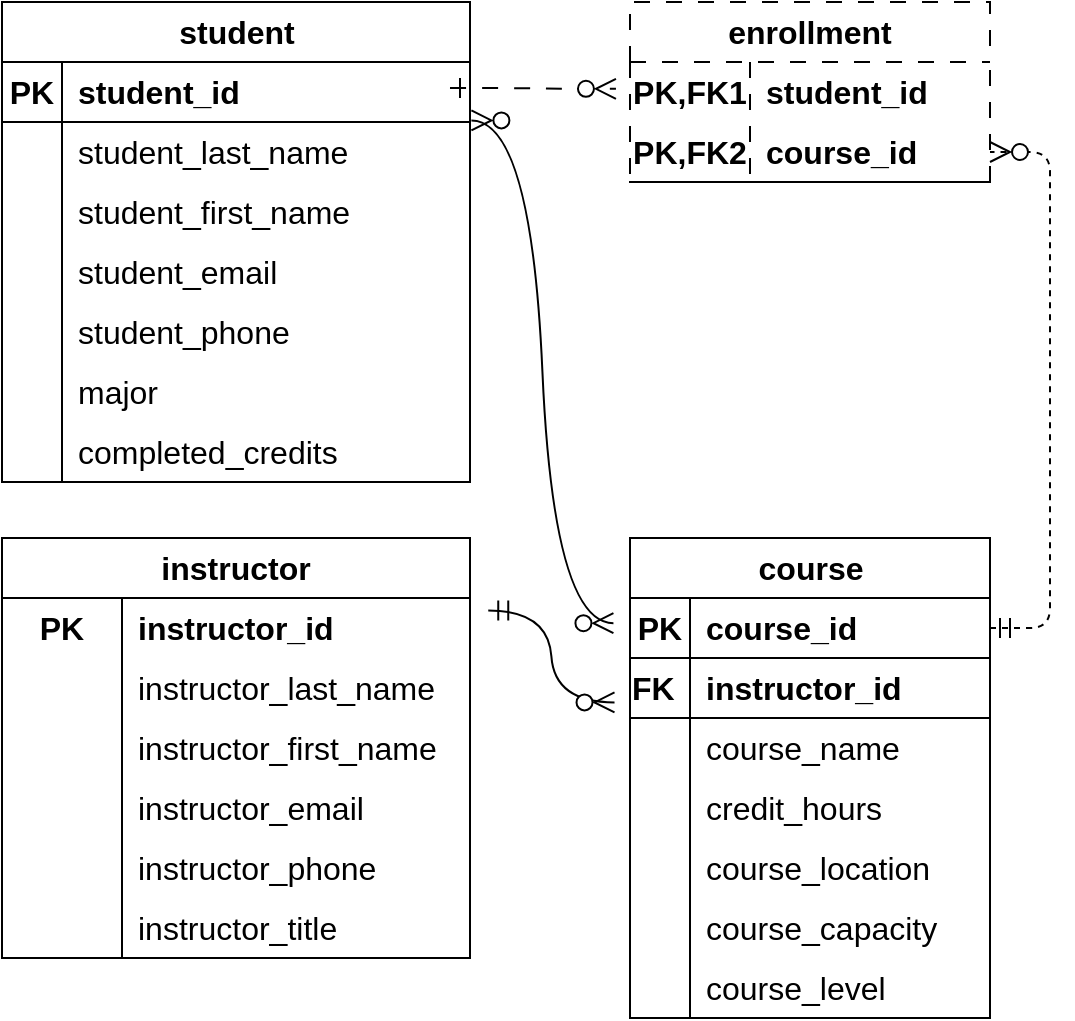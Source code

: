 <mxfile version="22.1.20" type="github">
  <diagram name="Page-1" id="IuyaPbbZg1hRmWxk9HV7">
    <mxGraphModel dx="1450" dy="957" grid="0" gridSize="10" guides="1" tooltips="1" connect="1" arrows="1" fold="1" page="0" pageScale="1" pageWidth="850" pageHeight="1100" math="0" shadow="0">
      <root>
        <mxCell id="0" />
        <mxCell id="1" parent="0" />
        <mxCell id="WVtNyfuVorKvN-VDxq7X-1" value="student" style="shape=table;startSize=30;container=1;collapsible=1;childLayout=tableLayout;fixedRows=1;rowLines=0;fontStyle=1;align=center;resizeLast=1;html=1;fontSize=16;" parent="1" vertex="1">
          <mxGeometry x="-381" y="-75" width="234" height="240" as="geometry" />
        </mxCell>
        <mxCell id="WVtNyfuVorKvN-VDxq7X-2" value="" style="shape=tableRow;horizontal=0;startSize=0;swimlaneHead=0;swimlaneBody=0;fillColor=none;collapsible=0;dropTarget=0;points=[[0,0.5],[1,0.5]];portConstraint=eastwest;top=0;left=0;right=0;bottom=1;fontSize=16;" parent="WVtNyfuVorKvN-VDxq7X-1" vertex="1">
          <mxGeometry y="30" width="234" height="30" as="geometry" />
        </mxCell>
        <mxCell id="WVtNyfuVorKvN-VDxq7X-3" value="PK" style="shape=partialRectangle;connectable=0;fillColor=none;top=0;left=0;bottom=0;right=0;fontStyle=1;overflow=hidden;whiteSpace=wrap;html=1;fontSize=16;" parent="WVtNyfuVorKvN-VDxq7X-2" vertex="1">
          <mxGeometry width="30" height="30" as="geometry">
            <mxRectangle width="30" height="30" as="alternateBounds" />
          </mxGeometry>
        </mxCell>
        <mxCell id="WVtNyfuVorKvN-VDxq7X-4" value="student_id" style="shape=partialRectangle;connectable=0;fillColor=none;top=0;left=0;bottom=0;right=0;align=left;spacingLeft=6;fontStyle=1;overflow=hidden;whiteSpace=wrap;html=1;fontSize=16;" parent="WVtNyfuVorKvN-VDxq7X-2" vertex="1">
          <mxGeometry x="30" width="204" height="30" as="geometry">
            <mxRectangle width="204" height="30" as="alternateBounds" />
          </mxGeometry>
        </mxCell>
        <mxCell id="WVtNyfuVorKvN-VDxq7X-5" value="" style="shape=tableRow;horizontal=0;startSize=0;swimlaneHead=0;swimlaneBody=0;fillColor=none;collapsible=0;dropTarget=0;points=[[0,0.5],[1,0.5]];portConstraint=eastwest;top=0;left=0;right=0;bottom=0;fontSize=16;" parent="WVtNyfuVorKvN-VDxq7X-1" vertex="1">
          <mxGeometry y="60" width="234" height="30" as="geometry" />
        </mxCell>
        <mxCell id="WVtNyfuVorKvN-VDxq7X-6" value="" style="shape=partialRectangle;connectable=0;fillColor=none;top=0;left=0;bottom=0;right=0;editable=1;overflow=hidden;whiteSpace=wrap;html=1;fontSize=16;" parent="WVtNyfuVorKvN-VDxq7X-5" vertex="1">
          <mxGeometry width="30" height="30" as="geometry">
            <mxRectangle width="30" height="30" as="alternateBounds" />
          </mxGeometry>
        </mxCell>
        <mxCell id="WVtNyfuVorKvN-VDxq7X-7" value="student_last_name" style="shape=partialRectangle;connectable=0;fillColor=none;top=0;left=0;bottom=0;right=0;align=left;spacingLeft=6;overflow=hidden;whiteSpace=wrap;html=1;fontSize=16;" parent="WVtNyfuVorKvN-VDxq7X-5" vertex="1">
          <mxGeometry x="30" width="204" height="30" as="geometry">
            <mxRectangle width="204" height="30" as="alternateBounds" />
          </mxGeometry>
        </mxCell>
        <mxCell id="WVtNyfuVorKvN-VDxq7X-8" value="" style="shape=tableRow;horizontal=0;startSize=0;swimlaneHead=0;swimlaneBody=0;fillColor=none;collapsible=0;dropTarget=0;points=[[0,0.5],[1,0.5]];portConstraint=eastwest;top=0;left=0;right=0;bottom=0;fontSize=16;" parent="WVtNyfuVorKvN-VDxq7X-1" vertex="1">
          <mxGeometry y="90" width="234" height="30" as="geometry" />
        </mxCell>
        <mxCell id="WVtNyfuVorKvN-VDxq7X-9" value="" style="shape=partialRectangle;connectable=0;fillColor=none;top=0;left=0;bottom=0;right=0;editable=1;overflow=hidden;whiteSpace=wrap;html=1;fontSize=16;" parent="WVtNyfuVorKvN-VDxq7X-8" vertex="1">
          <mxGeometry width="30" height="30" as="geometry">
            <mxRectangle width="30" height="30" as="alternateBounds" />
          </mxGeometry>
        </mxCell>
        <mxCell id="WVtNyfuVorKvN-VDxq7X-10" value="student_first_name" style="shape=partialRectangle;connectable=0;fillColor=none;top=0;left=0;bottom=0;right=0;align=left;spacingLeft=6;overflow=hidden;whiteSpace=wrap;html=1;fontSize=16;" parent="WVtNyfuVorKvN-VDxq7X-8" vertex="1">
          <mxGeometry x="30" width="204" height="30" as="geometry">
            <mxRectangle width="204" height="30" as="alternateBounds" />
          </mxGeometry>
        </mxCell>
        <mxCell id="WVtNyfuVorKvN-VDxq7X-11" value="" style="shape=tableRow;horizontal=0;startSize=0;swimlaneHead=0;swimlaneBody=0;fillColor=none;collapsible=0;dropTarget=0;points=[[0,0.5],[1,0.5]];portConstraint=eastwest;top=0;left=0;right=0;bottom=0;fontSize=16;" parent="WVtNyfuVorKvN-VDxq7X-1" vertex="1">
          <mxGeometry y="120" width="234" height="30" as="geometry" />
        </mxCell>
        <mxCell id="WVtNyfuVorKvN-VDxq7X-12" value="" style="shape=partialRectangle;connectable=0;fillColor=none;top=0;left=0;bottom=0;right=0;editable=1;overflow=hidden;whiteSpace=wrap;html=1;fontSize=16;" parent="WVtNyfuVorKvN-VDxq7X-11" vertex="1">
          <mxGeometry width="30" height="30" as="geometry">
            <mxRectangle width="30" height="30" as="alternateBounds" />
          </mxGeometry>
        </mxCell>
        <mxCell id="WVtNyfuVorKvN-VDxq7X-13" value="student_email" style="shape=partialRectangle;connectable=0;fillColor=none;top=0;left=0;bottom=0;right=0;align=left;spacingLeft=6;overflow=hidden;whiteSpace=wrap;html=1;fontSize=16;" parent="WVtNyfuVorKvN-VDxq7X-11" vertex="1">
          <mxGeometry x="30" width="204" height="30" as="geometry">
            <mxRectangle width="204" height="30" as="alternateBounds" />
          </mxGeometry>
        </mxCell>
        <mxCell id="WVtNyfuVorKvN-VDxq7X-67" style="shape=tableRow;horizontal=0;startSize=0;swimlaneHead=0;swimlaneBody=0;fillColor=none;collapsible=0;dropTarget=0;points=[[0,0.5],[1,0.5]];portConstraint=eastwest;top=0;left=0;right=0;bottom=0;fontSize=16;" parent="WVtNyfuVorKvN-VDxq7X-1" vertex="1">
          <mxGeometry y="150" width="234" height="30" as="geometry" />
        </mxCell>
        <mxCell id="WVtNyfuVorKvN-VDxq7X-68" style="shape=partialRectangle;connectable=0;fillColor=none;top=0;left=0;bottom=0;right=0;editable=1;overflow=hidden;whiteSpace=wrap;html=1;fontSize=16;" parent="WVtNyfuVorKvN-VDxq7X-67" vertex="1">
          <mxGeometry width="30" height="30" as="geometry">
            <mxRectangle width="30" height="30" as="alternateBounds" />
          </mxGeometry>
        </mxCell>
        <mxCell id="WVtNyfuVorKvN-VDxq7X-69" value="student_phone" style="shape=partialRectangle;connectable=0;fillColor=none;top=0;left=0;bottom=0;right=0;align=left;spacingLeft=6;overflow=hidden;whiteSpace=wrap;html=1;fontSize=16;" parent="WVtNyfuVorKvN-VDxq7X-67" vertex="1">
          <mxGeometry x="30" width="204" height="30" as="geometry">
            <mxRectangle width="204" height="30" as="alternateBounds" />
          </mxGeometry>
        </mxCell>
        <mxCell id="WVtNyfuVorKvN-VDxq7X-76" style="shape=tableRow;horizontal=0;startSize=0;swimlaneHead=0;swimlaneBody=0;fillColor=none;collapsible=0;dropTarget=0;points=[[0,0.5],[1,0.5]];portConstraint=eastwest;top=0;left=0;right=0;bottom=0;fontSize=16;" parent="WVtNyfuVorKvN-VDxq7X-1" vertex="1">
          <mxGeometry y="180" width="234" height="30" as="geometry" />
        </mxCell>
        <mxCell id="WVtNyfuVorKvN-VDxq7X-77" style="shape=partialRectangle;connectable=0;fillColor=none;top=0;left=0;bottom=0;right=0;editable=1;overflow=hidden;whiteSpace=wrap;html=1;fontSize=16;" parent="WVtNyfuVorKvN-VDxq7X-76" vertex="1">
          <mxGeometry width="30" height="30" as="geometry">
            <mxRectangle width="30" height="30" as="alternateBounds" />
          </mxGeometry>
        </mxCell>
        <mxCell id="WVtNyfuVorKvN-VDxq7X-78" value="major" style="shape=partialRectangle;connectable=0;fillColor=none;top=0;left=0;bottom=0;right=0;align=left;spacingLeft=6;overflow=hidden;whiteSpace=wrap;html=1;fontSize=16;" parent="WVtNyfuVorKvN-VDxq7X-76" vertex="1">
          <mxGeometry x="30" width="204" height="30" as="geometry">
            <mxRectangle width="204" height="30" as="alternateBounds" />
          </mxGeometry>
        </mxCell>
        <mxCell id="WVtNyfuVorKvN-VDxq7X-79" style="shape=tableRow;horizontal=0;startSize=0;swimlaneHead=0;swimlaneBody=0;fillColor=none;collapsible=0;dropTarget=0;points=[[0,0.5],[1,0.5]];portConstraint=eastwest;top=0;left=0;right=0;bottom=0;fontSize=16;" parent="WVtNyfuVorKvN-VDxq7X-1" vertex="1">
          <mxGeometry y="210" width="234" height="30" as="geometry" />
        </mxCell>
        <mxCell id="WVtNyfuVorKvN-VDxq7X-80" style="shape=partialRectangle;connectable=0;fillColor=none;top=0;left=0;bottom=0;right=0;editable=1;overflow=hidden;whiteSpace=wrap;html=1;fontSize=16;" parent="WVtNyfuVorKvN-VDxq7X-79" vertex="1">
          <mxGeometry width="30" height="30" as="geometry">
            <mxRectangle width="30" height="30" as="alternateBounds" />
          </mxGeometry>
        </mxCell>
        <mxCell id="WVtNyfuVorKvN-VDxq7X-81" value="completed_credits" style="shape=partialRectangle;connectable=0;fillColor=none;top=0;left=0;bottom=0;right=0;align=left;spacingLeft=6;overflow=hidden;whiteSpace=wrap;html=1;fontSize=16;" parent="WVtNyfuVorKvN-VDxq7X-79" vertex="1">
          <mxGeometry x="30" width="204" height="30" as="geometry">
            <mxRectangle width="204" height="30" as="alternateBounds" />
          </mxGeometry>
        </mxCell>
        <mxCell id="WVtNyfuVorKvN-VDxq7X-27" value="instructor" style="shape=table;startSize=30;container=1;collapsible=1;childLayout=tableLayout;fixedRows=1;rowLines=0;fontStyle=1;align=center;resizeLast=1;html=1;whiteSpace=wrap;fontSize=16;" parent="1" vertex="1">
          <mxGeometry x="-381" y="193" width="234" height="210" as="geometry" />
        </mxCell>
        <mxCell id="WVtNyfuVorKvN-VDxq7X-28" value="" style="shape=tableRow;horizontal=0;startSize=0;swimlaneHead=0;swimlaneBody=0;fillColor=none;collapsible=0;dropTarget=0;points=[[0,0.5],[1,0.5]];portConstraint=eastwest;top=0;left=0;right=0;bottom=0;html=1;fontSize=16;swimlaneFillColor=none;swimlaneLine=1;" parent="WVtNyfuVorKvN-VDxq7X-27" vertex="1">
          <mxGeometry y="30" width="234" height="30" as="geometry" />
        </mxCell>
        <mxCell id="WVtNyfuVorKvN-VDxq7X-29" value="PK" style="shape=partialRectangle;connectable=0;fillColor=none;top=0;left=0;bottom=0;right=0;fontStyle=1;overflow=hidden;html=1;whiteSpace=wrap;fontSize=16;" parent="WVtNyfuVorKvN-VDxq7X-28" vertex="1">
          <mxGeometry width="60" height="30" as="geometry">
            <mxRectangle width="60" height="30" as="alternateBounds" />
          </mxGeometry>
        </mxCell>
        <mxCell id="WVtNyfuVorKvN-VDxq7X-30" value="instructor_id" style="shape=partialRectangle;connectable=0;fillColor=none;top=0;left=0;bottom=0;right=0;align=left;spacingLeft=6;fontStyle=1;overflow=hidden;html=1;whiteSpace=wrap;fontSize=16;" parent="WVtNyfuVorKvN-VDxq7X-28" vertex="1">
          <mxGeometry x="60" width="174" height="30" as="geometry">
            <mxRectangle width="174" height="30" as="alternateBounds" />
          </mxGeometry>
        </mxCell>
        <mxCell id="WVtNyfuVorKvN-VDxq7X-34" value="" style="shape=tableRow;horizontal=0;startSize=0;swimlaneHead=0;swimlaneBody=0;fillColor=none;collapsible=0;dropTarget=0;points=[[0,0.5],[1,0.5]];portConstraint=eastwest;top=0;left=0;right=0;bottom=0;html=1;fontSize=16;" parent="WVtNyfuVorKvN-VDxq7X-27" vertex="1">
          <mxGeometry y="60" width="234" height="30" as="geometry" />
        </mxCell>
        <mxCell id="WVtNyfuVorKvN-VDxq7X-35" value="" style="shape=partialRectangle;connectable=0;fillColor=none;top=0;left=0;bottom=0;right=0;editable=1;overflow=hidden;html=1;whiteSpace=wrap;fontSize=16;" parent="WVtNyfuVorKvN-VDxq7X-34" vertex="1">
          <mxGeometry width="60" height="30" as="geometry">
            <mxRectangle width="60" height="30" as="alternateBounds" />
          </mxGeometry>
        </mxCell>
        <mxCell id="WVtNyfuVorKvN-VDxq7X-36" value="instructor_last_name" style="shape=partialRectangle;connectable=0;fillColor=none;top=0;left=0;bottom=0;right=0;align=left;spacingLeft=6;overflow=hidden;html=1;whiteSpace=wrap;fontSize=16;" parent="WVtNyfuVorKvN-VDxq7X-34" vertex="1">
          <mxGeometry x="60" width="174" height="30" as="geometry">
            <mxRectangle width="174" height="30" as="alternateBounds" />
          </mxGeometry>
        </mxCell>
        <mxCell id="WVtNyfuVorKvN-VDxq7X-37" value="" style="shape=tableRow;horizontal=0;startSize=0;swimlaneHead=0;swimlaneBody=0;fillColor=none;collapsible=0;dropTarget=0;points=[[0,0.5],[1,0.5]];portConstraint=eastwest;top=0;left=0;right=0;bottom=0;html=1;fontSize=16;" parent="WVtNyfuVorKvN-VDxq7X-27" vertex="1">
          <mxGeometry y="90" width="234" height="30" as="geometry" />
        </mxCell>
        <mxCell id="WVtNyfuVorKvN-VDxq7X-38" value="" style="shape=partialRectangle;connectable=0;fillColor=none;top=0;left=0;bottom=0;right=0;editable=1;overflow=hidden;html=1;whiteSpace=wrap;fontSize=16;" parent="WVtNyfuVorKvN-VDxq7X-37" vertex="1">
          <mxGeometry width="60" height="30" as="geometry">
            <mxRectangle width="60" height="30" as="alternateBounds" />
          </mxGeometry>
        </mxCell>
        <mxCell id="WVtNyfuVorKvN-VDxq7X-39" value="instructor_first_name" style="shape=partialRectangle;connectable=0;fillColor=none;top=0;left=0;bottom=0;right=0;align=left;spacingLeft=6;overflow=hidden;html=1;whiteSpace=wrap;fontSize=16;" parent="WVtNyfuVorKvN-VDxq7X-37" vertex="1">
          <mxGeometry x="60" width="174" height="30" as="geometry">
            <mxRectangle width="174" height="30" as="alternateBounds" />
          </mxGeometry>
        </mxCell>
        <mxCell id="WVtNyfuVorKvN-VDxq7X-73" style="shape=tableRow;horizontal=0;startSize=0;swimlaneHead=0;swimlaneBody=0;fillColor=none;collapsible=0;dropTarget=0;points=[[0,0.5],[1,0.5]];portConstraint=eastwest;top=0;left=0;right=0;bottom=0;html=1;fontSize=16;" parent="WVtNyfuVorKvN-VDxq7X-27" vertex="1">
          <mxGeometry y="120" width="234" height="30" as="geometry" />
        </mxCell>
        <mxCell id="WVtNyfuVorKvN-VDxq7X-74" style="shape=partialRectangle;connectable=0;fillColor=none;top=0;left=0;bottom=0;right=0;editable=1;overflow=hidden;html=1;whiteSpace=wrap;fontSize=16;" parent="WVtNyfuVorKvN-VDxq7X-73" vertex="1">
          <mxGeometry width="60" height="30" as="geometry">
            <mxRectangle width="60" height="30" as="alternateBounds" />
          </mxGeometry>
        </mxCell>
        <mxCell id="WVtNyfuVorKvN-VDxq7X-75" value="instructor_email" style="shape=partialRectangle;connectable=0;fillColor=none;top=0;left=0;bottom=0;right=0;align=left;spacingLeft=6;overflow=hidden;html=1;whiteSpace=wrap;fontSize=16;" parent="WVtNyfuVorKvN-VDxq7X-73" vertex="1">
          <mxGeometry x="60" width="174" height="30" as="geometry">
            <mxRectangle width="174" height="30" as="alternateBounds" />
          </mxGeometry>
        </mxCell>
        <mxCell id="WVtNyfuVorKvN-VDxq7X-70" style="shape=tableRow;horizontal=0;startSize=0;swimlaneHead=0;swimlaneBody=0;fillColor=none;collapsible=0;dropTarget=0;points=[[0,0.5],[1,0.5]];portConstraint=eastwest;top=0;left=0;right=0;bottom=0;html=1;fontSize=16;" parent="WVtNyfuVorKvN-VDxq7X-27" vertex="1">
          <mxGeometry y="150" width="234" height="30" as="geometry" />
        </mxCell>
        <mxCell id="WVtNyfuVorKvN-VDxq7X-71" style="shape=partialRectangle;connectable=0;fillColor=none;top=0;left=0;bottom=0;right=0;editable=1;overflow=hidden;html=1;whiteSpace=wrap;fontSize=16;" parent="WVtNyfuVorKvN-VDxq7X-70" vertex="1">
          <mxGeometry width="60" height="30" as="geometry">
            <mxRectangle width="60" height="30" as="alternateBounds" />
          </mxGeometry>
        </mxCell>
        <mxCell id="WVtNyfuVorKvN-VDxq7X-72" value="instructor_phone" style="shape=partialRectangle;connectable=0;fillColor=none;top=0;left=0;bottom=0;right=0;align=left;spacingLeft=6;overflow=hidden;html=1;whiteSpace=wrap;fontSize=16;" parent="WVtNyfuVorKvN-VDxq7X-70" vertex="1">
          <mxGeometry x="60" width="174" height="30" as="geometry">
            <mxRectangle width="174" height="30" as="alternateBounds" />
          </mxGeometry>
        </mxCell>
        <mxCell id="WVtNyfuVorKvN-VDxq7X-82" style="shape=tableRow;horizontal=0;startSize=0;swimlaneHead=0;swimlaneBody=0;fillColor=none;collapsible=0;dropTarget=0;points=[[0,0.5],[1,0.5]];portConstraint=eastwest;top=0;left=0;right=0;bottom=0;html=1;fontSize=16;" parent="WVtNyfuVorKvN-VDxq7X-27" vertex="1">
          <mxGeometry y="180" width="234" height="30" as="geometry" />
        </mxCell>
        <mxCell id="WVtNyfuVorKvN-VDxq7X-83" style="shape=partialRectangle;connectable=0;fillColor=none;top=0;left=0;bottom=0;right=0;editable=1;overflow=hidden;html=1;whiteSpace=wrap;fontSize=16;" parent="WVtNyfuVorKvN-VDxq7X-82" vertex="1">
          <mxGeometry width="60" height="30" as="geometry">
            <mxRectangle width="60" height="30" as="alternateBounds" />
          </mxGeometry>
        </mxCell>
        <mxCell id="WVtNyfuVorKvN-VDxq7X-84" value="instructor_title" style="shape=partialRectangle;connectable=0;fillColor=none;top=0;left=0;bottom=0;right=0;align=left;spacingLeft=6;overflow=hidden;html=1;whiteSpace=wrap;fontSize=16;" parent="WVtNyfuVorKvN-VDxq7X-82" vertex="1">
          <mxGeometry x="60" width="174" height="30" as="geometry">
            <mxRectangle width="174" height="30" as="alternateBounds" />
          </mxGeometry>
        </mxCell>
        <mxCell id="WVtNyfuVorKvN-VDxq7X-40" value="course" style="shape=table;startSize=30;container=1;collapsible=1;childLayout=tableLayout;fixedRows=1;rowLines=0;fontStyle=1;align=center;resizeLast=1;html=1;fontSize=16;" parent="1" vertex="1">
          <mxGeometry x="-67" y="193" width="180" height="240" as="geometry" />
        </mxCell>
        <mxCell id="WVtNyfuVorKvN-VDxq7X-41" value="" style="shape=tableRow;horizontal=0;startSize=0;swimlaneHead=0;swimlaneBody=0;fillColor=none;collapsible=0;dropTarget=0;points=[[0,0.5],[1,0.5]];portConstraint=eastwest;top=0;left=0;right=0;bottom=1;fontSize=16;" parent="WVtNyfuVorKvN-VDxq7X-40" vertex="1">
          <mxGeometry y="30" width="180" height="30" as="geometry" />
        </mxCell>
        <mxCell id="WVtNyfuVorKvN-VDxq7X-42" value="PK" style="shape=partialRectangle;connectable=0;fillColor=none;top=0;left=0;bottom=0;right=0;fontStyle=1;overflow=hidden;whiteSpace=wrap;html=1;fontSize=16;" parent="WVtNyfuVorKvN-VDxq7X-41" vertex="1">
          <mxGeometry width="30" height="30" as="geometry">
            <mxRectangle width="30" height="30" as="alternateBounds" />
          </mxGeometry>
        </mxCell>
        <mxCell id="WVtNyfuVorKvN-VDxq7X-43" value="course_id" style="shape=partialRectangle;connectable=0;fillColor=none;top=0;left=0;bottom=0;right=0;align=left;spacingLeft=6;fontStyle=1;overflow=hidden;whiteSpace=wrap;html=1;fontSize=16;" parent="WVtNyfuVorKvN-VDxq7X-41" vertex="1">
          <mxGeometry x="30" width="150" height="30" as="geometry">
            <mxRectangle width="150" height="30" as="alternateBounds" />
          </mxGeometry>
        </mxCell>
        <mxCell id="4YFqRigzfkT-c43kDlsB-1" style="shape=tableRow;horizontal=0;startSize=0;swimlaneHead=0;swimlaneBody=0;fillColor=none;collapsible=0;dropTarget=0;points=[[0,0.5],[1,0.5]];portConstraint=eastwest;top=0;left=0;right=0;bottom=1;fontSize=16;" vertex="1" parent="WVtNyfuVorKvN-VDxq7X-40">
          <mxGeometry y="60" width="180" height="30" as="geometry" />
        </mxCell>
        <mxCell id="4YFqRigzfkT-c43kDlsB-2" value="FK&lt;span style=&quot;white-space: pre;&quot;&gt;&#x9;&lt;/span&gt;" style="shape=partialRectangle;connectable=0;fillColor=none;top=0;left=0;bottom=0;right=0;fontStyle=1;overflow=hidden;whiteSpace=wrap;html=1;fontSize=16;" vertex="1" parent="4YFqRigzfkT-c43kDlsB-1">
          <mxGeometry width="30" height="30" as="geometry">
            <mxRectangle width="30" height="30" as="alternateBounds" />
          </mxGeometry>
        </mxCell>
        <mxCell id="4YFqRigzfkT-c43kDlsB-3" value="instructor_id" style="shape=partialRectangle;connectable=0;fillColor=none;top=0;left=0;bottom=0;right=0;align=left;spacingLeft=6;fontStyle=1;overflow=hidden;whiteSpace=wrap;html=1;fontSize=16;" vertex="1" parent="4YFqRigzfkT-c43kDlsB-1">
          <mxGeometry x="30" width="150" height="30" as="geometry">
            <mxRectangle width="150" height="30" as="alternateBounds" />
          </mxGeometry>
        </mxCell>
        <mxCell id="WVtNyfuVorKvN-VDxq7X-44" value="" style="shape=tableRow;horizontal=0;startSize=0;swimlaneHead=0;swimlaneBody=0;fillColor=none;collapsible=0;dropTarget=0;points=[[0,0.5],[1,0.5]];portConstraint=eastwest;top=0;left=0;right=0;bottom=0;fontSize=16;" parent="WVtNyfuVorKvN-VDxq7X-40" vertex="1">
          <mxGeometry y="90" width="180" height="30" as="geometry" />
        </mxCell>
        <mxCell id="WVtNyfuVorKvN-VDxq7X-45" value="" style="shape=partialRectangle;connectable=0;fillColor=none;top=0;left=0;bottom=0;right=0;editable=1;overflow=hidden;whiteSpace=wrap;html=1;fontSize=16;" parent="WVtNyfuVorKvN-VDxq7X-44" vertex="1">
          <mxGeometry width="30" height="30" as="geometry">
            <mxRectangle width="30" height="30" as="alternateBounds" />
          </mxGeometry>
        </mxCell>
        <mxCell id="WVtNyfuVorKvN-VDxq7X-46" value="course_name" style="shape=partialRectangle;connectable=0;fillColor=none;top=0;left=0;bottom=0;right=0;align=left;spacingLeft=6;overflow=hidden;whiteSpace=wrap;html=1;fontSize=16;" parent="WVtNyfuVorKvN-VDxq7X-44" vertex="1">
          <mxGeometry x="30" width="150" height="30" as="geometry">
            <mxRectangle width="150" height="30" as="alternateBounds" />
          </mxGeometry>
        </mxCell>
        <mxCell id="WVtNyfuVorKvN-VDxq7X-47" value="" style="shape=tableRow;horizontal=0;startSize=0;swimlaneHead=0;swimlaneBody=0;fillColor=none;collapsible=0;dropTarget=0;points=[[0,0.5],[1,0.5]];portConstraint=eastwest;top=0;left=0;right=0;bottom=0;fontSize=16;" parent="WVtNyfuVorKvN-VDxq7X-40" vertex="1">
          <mxGeometry y="120" width="180" height="30" as="geometry" />
        </mxCell>
        <mxCell id="WVtNyfuVorKvN-VDxq7X-48" value="" style="shape=partialRectangle;connectable=0;fillColor=none;top=0;left=0;bottom=0;right=0;editable=1;overflow=hidden;whiteSpace=wrap;html=1;fontSize=16;" parent="WVtNyfuVorKvN-VDxq7X-47" vertex="1">
          <mxGeometry width="30" height="30" as="geometry">
            <mxRectangle width="30" height="30" as="alternateBounds" />
          </mxGeometry>
        </mxCell>
        <mxCell id="WVtNyfuVorKvN-VDxq7X-49" value="credit_hours" style="shape=partialRectangle;connectable=0;fillColor=none;top=0;left=0;bottom=0;right=0;align=left;spacingLeft=6;overflow=hidden;whiteSpace=wrap;html=1;fontSize=16;" parent="WVtNyfuVorKvN-VDxq7X-47" vertex="1">
          <mxGeometry x="30" width="150" height="30" as="geometry">
            <mxRectangle width="150" height="30" as="alternateBounds" />
          </mxGeometry>
        </mxCell>
        <mxCell id="WVtNyfuVorKvN-VDxq7X-50" value="" style="shape=tableRow;horizontal=0;startSize=0;swimlaneHead=0;swimlaneBody=0;fillColor=none;collapsible=0;dropTarget=0;points=[[0,0.5],[1,0.5]];portConstraint=eastwest;top=0;left=0;right=0;bottom=0;fontSize=16;" parent="WVtNyfuVorKvN-VDxq7X-40" vertex="1">
          <mxGeometry y="150" width="180" height="30" as="geometry" />
        </mxCell>
        <mxCell id="WVtNyfuVorKvN-VDxq7X-51" value="" style="shape=partialRectangle;connectable=0;fillColor=none;top=0;left=0;bottom=0;right=0;editable=1;overflow=hidden;whiteSpace=wrap;html=1;fontSize=16;" parent="WVtNyfuVorKvN-VDxq7X-50" vertex="1">
          <mxGeometry width="30" height="30" as="geometry">
            <mxRectangle width="30" height="30" as="alternateBounds" />
          </mxGeometry>
        </mxCell>
        <mxCell id="WVtNyfuVorKvN-VDxq7X-52" value="course_location" style="shape=partialRectangle;connectable=0;fillColor=none;top=0;left=0;bottom=0;right=0;align=left;spacingLeft=6;overflow=hidden;whiteSpace=wrap;html=1;fontSize=16;" parent="WVtNyfuVorKvN-VDxq7X-50" vertex="1">
          <mxGeometry x="30" width="150" height="30" as="geometry">
            <mxRectangle width="150" height="30" as="alternateBounds" />
          </mxGeometry>
        </mxCell>
        <mxCell id="WVtNyfuVorKvN-VDxq7X-85" style="shape=tableRow;horizontal=0;startSize=0;swimlaneHead=0;swimlaneBody=0;fillColor=none;collapsible=0;dropTarget=0;points=[[0,0.5],[1,0.5]];portConstraint=eastwest;top=0;left=0;right=0;bottom=0;fontSize=16;" parent="WVtNyfuVorKvN-VDxq7X-40" vertex="1">
          <mxGeometry y="180" width="180" height="30" as="geometry" />
        </mxCell>
        <mxCell id="WVtNyfuVorKvN-VDxq7X-86" style="shape=partialRectangle;connectable=0;fillColor=none;top=0;left=0;bottom=0;right=0;editable=1;overflow=hidden;whiteSpace=wrap;html=1;fontSize=16;" parent="WVtNyfuVorKvN-VDxq7X-85" vertex="1">
          <mxGeometry width="30" height="30" as="geometry">
            <mxRectangle width="30" height="30" as="alternateBounds" />
          </mxGeometry>
        </mxCell>
        <mxCell id="WVtNyfuVorKvN-VDxq7X-87" value="course_capacity" style="shape=partialRectangle;connectable=0;fillColor=none;top=0;left=0;bottom=0;right=0;align=left;spacingLeft=6;overflow=hidden;whiteSpace=wrap;html=1;fontSize=16;" parent="WVtNyfuVorKvN-VDxq7X-85" vertex="1">
          <mxGeometry x="30" width="150" height="30" as="geometry">
            <mxRectangle width="150" height="30" as="alternateBounds" />
          </mxGeometry>
        </mxCell>
        <mxCell id="WVtNyfuVorKvN-VDxq7X-88" style="shape=tableRow;horizontal=0;startSize=0;swimlaneHead=0;swimlaneBody=0;fillColor=none;collapsible=0;dropTarget=0;points=[[0,0.5],[1,0.5]];portConstraint=eastwest;top=0;left=0;right=0;bottom=0;fontSize=16;" parent="WVtNyfuVorKvN-VDxq7X-40" vertex="1">
          <mxGeometry y="210" width="180" height="30" as="geometry" />
        </mxCell>
        <mxCell id="WVtNyfuVorKvN-VDxq7X-89" style="shape=partialRectangle;connectable=0;fillColor=none;top=0;left=0;bottom=0;right=0;editable=1;overflow=hidden;whiteSpace=wrap;html=1;fontSize=16;" parent="WVtNyfuVorKvN-VDxq7X-88" vertex="1">
          <mxGeometry width="30" height="30" as="geometry">
            <mxRectangle width="30" height="30" as="alternateBounds" />
          </mxGeometry>
        </mxCell>
        <mxCell id="WVtNyfuVorKvN-VDxq7X-90" value="course_level" style="shape=partialRectangle;connectable=0;fillColor=none;top=0;left=0;bottom=0;right=0;align=left;spacingLeft=6;overflow=hidden;whiteSpace=wrap;html=1;fontSize=16;" parent="WVtNyfuVorKvN-VDxq7X-88" vertex="1">
          <mxGeometry x="30" width="150" height="30" as="geometry">
            <mxRectangle width="150" height="30" as="alternateBounds" />
          </mxGeometry>
        </mxCell>
        <mxCell id="WVtNyfuVorKvN-VDxq7X-53" value="enrollment" style="shape=table;startSize=30;container=1;collapsible=1;childLayout=tableLayout;fixedRows=1;rowLines=0;fontStyle=1;align=center;resizeLast=1;html=1;whiteSpace=wrap;fontSize=16;dashed=1;dashPattern=8 8;" parent="1" vertex="1">
          <mxGeometry x="-67" y="-75" width="180" height="90" as="geometry" />
        </mxCell>
        <mxCell id="WVtNyfuVorKvN-VDxq7X-54" value="" style="shape=tableRow;horizontal=0;startSize=0;swimlaneHead=0;swimlaneBody=0;fillColor=none;collapsible=0;dropTarget=0;points=[[0,0.5],[1,0.5]];portConstraint=eastwest;top=0;left=0;right=0;bottom=0;html=1;fontSize=16;" parent="WVtNyfuVorKvN-VDxq7X-53" vertex="1">
          <mxGeometry y="30" width="180" height="30" as="geometry" />
        </mxCell>
        <mxCell id="WVtNyfuVorKvN-VDxq7X-55" value="PK,FK1" style="shape=partialRectangle;connectable=0;fillColor=none;top=0;left=0;bottom=0;right=0;fontStyle=1;overflow=hidden;html=1;whiteSpace=wrap;fontSize=16;" parent="WVtNyfuVorKvN-VDxq7X-54" vertex="1">
          <mxGeometry width="60" height="30" as="geometry">
            <mxRectangle width="60" height="30" as="alternateBounds" />
          </mxGeometry>
        </mxCell>
        <mxCell id="WVtNyfuVorKvN-VDxq7X-56" value="student_id" style="shape=partialRectangle;connectable=0;fillColor=none;top=0;left=0;bottom=0;right=0;align=left;spacingLeft=6;fontStyle=1;overflow=hidden;html=1;whiteSpace=wrap;fontSize=16;" parent="WVtNyfuVorKvN-VDxq7X-54" vertex="1">
          <mxGeometry x="60" width="120" height="30" as="geometry">
            <mxRectangle width="120" height="30" as="alternateBounds" />
          </mxGeometry>
        </mxCell>
        <mxCell id="WVtNyfuVorKvN-VDxq7X-57" value="" style="shape=tableRow;horizontal=0;startSize=0;swimlaneHead=0;swimlaneBody=0;fillColor=none;collapsible=0;dropTarget=0;points=[[0,0.5],[1,0.5]];portConstraint=eastwest;top=0;left=0;right=0;bottom=1;html=1;fontSize=16;" parent="WVtNyfuVorKvN-VDxq7X-53" vertex="1">
          <mxGeometry y="60" width="180" height="30" as="geometry" />
        </mxCell>
        <mxCell id="WVtNyfuVorKvN-VDxq7X-58" value="PK,FK2" style="shape=partialRectangle;connectable=0;fillColor=none;top=0;left=0;bottom=0;right=0;fontStyle=1;overflow=hidden;html=1;whiteSpace=wrap;fontSize=16;" parent="WVtNyfuVorKvN-VDxq7X-57" vertex="1">
          <mxGeometry width="60" height="30" as="geometry">
            <mxRectangle width="60" height="30" as="alternateBounds" />
          </mxGeometry>
        </mxCell>
        <mxCell id="WVtNyfuVorKvN-VDxq7X-59" value="course_id" style="shape=partialRectangle;connectable=0;fillColor=none;top=0;left=0;bottom=0;right=0;align=left;spacingLeft=6;fontStyle=1;overflow=hidden;html=1;whiteSpace=wrap;fontSize=16;" parent="WVtNyfuVorKvN-VDxq7X-57" vertex="1">
          <mxGeometry x="60" width="120" height="30" as="geometry">
            <mxRectangle width="120" height="30" as="alternateBounds" />
          </mxGeometry>
        </mxCell>
        <mxCell id="WVtNyfuVorKvN-VDxq7X-66" value="" style="edgeStyle=entityRelationEdgeStyle;fontSize=12;html=1;endArrow=ERzeroToMany;endFill=1;startArrow=ERzeroToMany;rounded=0;startSize=8;endSize=8;curved=1;entryX=-0.046;entryY=0.42;entryDx=0;entryDy=0;entryPerimeter=0;exitX=1.003;exitY=-0.027;exitDx=0;exitDy=0;exitPerimeter=0;" parent="1" source="WVtNyfuVorKvN-VDxq7X-5" target="WVtNyfuVorKvN-VDxq7X-41" edge="1">
          <mxGeometry width="100" height="100" relative="1" as="geometry">
            <mxPoint x="94" y="251" as="sourcePoint" />
            <mxPoint x="194" y="151" as="targetPoint" />
          </mxGeometry>
        </mxCell>
        <mxCell id="WVtNyfuVorKvN-VDxq7X-91" value="" style="edgeStyle=entityRelationEdgeStyle;fontSize=12;html=1;endArrow=ERzeroToMany;startArrow=ERmandOne;rounded=0;startSize=8;endSize=8;curved=1;entryX=-0.043;entryY=-0.26;entryDx=0;entryDy=0;entryPerimeter=0;exitX=1.039;exitY=0.207;exitDx=0;exitDy=0;exitPerimeter=0;" parent="1" source="WVtNyfuVorKvN-VDxq7X-28" target="WVtNyfuVorKvN-VDxq7X-44" edge="1">
          <mxGeometry width="100" height="100" relative="1" as="geometry">
            <mxPoint x="-126" y="243" as="sourcePoint" />
            <mxPoint x="-26" y="143" as="targetPoint" />
            <Array as="points">
              <mxPoint x="-303" y="238" />
            </Array>
          </mxGeometry>
        </mxCell>
        <mxCell id="WVtNyfuVorKvN-VDxq7X-92" value="" style="edgeStyle=entityRelationEdgeStyle;fontSize=12;html=1;endArrow=ERzeroToMany;startArrow=ERmandOne;rounded=0;startSize=8;endSize=8;curved=1;entryX=-0.039;entryY=0.447;entryDx=0;entryDy=0;entryPerimeter=0;dashed=1;dashPattern=8 8;" parent="1" target="WVtNyfuVorKvN-VDxq7X-54" edge="1">
          <mxGeometry width="100" height="100" relative="1" as="geometry">
            <mxPoint x="-157" y="-32" as="sourcePoint" />
            <mxPoint x="-18" y="-269" as="targetPoint" />
            <Array as="points">
              <mxPoint x="-302" y="-8" />
              <mxPoint x="-33" y="170" />
            </Array>
          </mxGeometry>
        </mxCell>
        <mxCell id="WVtNyfuVorKvN-VDxq7X-93" value="" style="edgeStyle=entityRelationEdgeStyle;fontSize=12;html=1;endArrow=ERzeroToMany;startArrow=ERmandOne;rounded=1;startSize=8;endSize=8;curved=0;exitX=1;exitY=0.5;exitDx=0;exitDy=0;entryX=1;entryY=0.5;entryDx=0;entryDy=0;dashed=1;movable=1;resizable=1;rotatable=1;deletable=1;editable=1;locked=0;connectable=1;" parent="1" source="WVtNyfuVorKvN-VDxq7X-41" target="WVtNyfuVorKvN-VDxq7X-57" edge="1">
          <mxGeometry width="100" height="100" relative="1" as="geometry">
            <mxPoint x="308" y="477" as="sourcePoint" />
            <mxPoint x="308" y="179" as="targetPoint" />
            <Array as="points">
              <mxPoint x="-144" y="467" />
              <mxPoint x="244" y="-92" />
              <mxPoint x="98" y="408" />
              <mxPoint x="77" y="357" />
            </Array>
          </mxGeometry>
        </mxCell>
      </root>
    </mxGraphModel>
  </diagram>
</mxfile>
